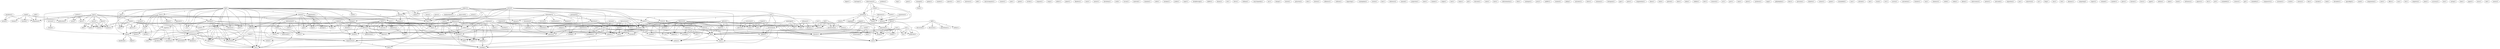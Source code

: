 digraph G {
  hilger [ label="hilger(1)" ];
  barringer [ label="barringer(1)" ];
  map [ label="map(6)" ];
  volume [ label="volume(1)" ];
  tutorial [ label="tutorial(1)" ];
  article [ label="article(2)" ];
  publication [ label="publication(1)" ];
  companion [ label="companion(3)" ];
  want [ label="want(2)" ];
  problem [ label="problem(1)" ];
  trig [ label="trig(1)" ];
  gene [ label="gene(1)" ];
  faq [ label="faq(5)" ];
  paperback [ label="paperback(1)" ];
  star [ label="star(2)" ];
  math [ label="math(1)" ];
  unit [ label="unit(1)" ];
  section [ label="section(2)" ];
  parallax [ label="parallax(2)" ];
  parsecs [ label="parsecs(1)" ];
  format [ label="format(2)" ];
  gov [ label="gov(2)" ];
  part [ label="part(1)" ];
  arc [ label="arc(3)" ];
  name [ label="name(1)" ];
  convert [ label="convert(1)" ];
  nasa [ label="nasa(4)" ];
  space [ label="space(4)" ];
  catalog [ label="catalog(2)" ];
  coordinates [ label="coordinates(1)" ];
  scale [ label="scale(1)" ];
  convert [ label="convert(2)" ];
  trignometry [ label="trignometry(3)" ];
  formula [ label="formula(2)" ];
  distance [ label="distance(2)" ];
  purpose [ label="purpose(1)" ];
  net [ label="net(1)" ];
  sphere [ label="sphere(1)" ];
  ra [ label="ra(1)" ];
  declination [ label="declination(2)" ];
  see [ label="see(1)" ];
  pub [ label="pub(1)" ];
  example [ label="example(2)" ];
  front [ label="front(1)" ];
  cm [ label="cm(3)" ];
  site [ label="site(1)" ];
  alluvium [ label="alluvium(1)" ];
  crater [ label="crater(4)" ];
  rock [ label="rock(1)" ];
  asteroid [ label="asteroid(2)" ];
  galaxy [ label="galaxy(1)" ];
  hierarchical [ label="hierarchical(1)" ];
  body [ label="body(8)" ];
  tree [ label="tree(1)" ];
  number [ label="number(1)" ];
  observatory [ label="observatory(3)" ];
  book [ label="book(2)" ];
  contains [ label="contains(4)" ];
  work [ label="work(1)" ];
  motion [ label="motion(1)" ];
  obtain [ label="obtain(1)" ];
  generate [ label="generate(1)" ];
  specifies [ label="specifies(1)" ];
  ascension [ label="ascension(1)" ];
  database [ label="database(1)" ];
  speech [ label="speech(1)" ];
  hierarchical [ label="hierarchical(1)" ];
  ntis [ label="ntis(1)" ];
  lawrence [ label="lawrence(1)" ];
  add [ label="add(1)" ];
  microcomputer [ label="microcomputer(1)" ];
  cambridge [ label="cambridge(3)" ];
  rd [ label="rd(1)" ];
  ed [ label="ed(3)" ];
  update [ label="update(1)" ];
  counter [ label="counter(1)" ];
  yale [ label="yale(1)" ];
  guide [ label="guide(1)" ];
  orville [ label="orville(1)" ];
  target [ label="target(2)" ];
  density [ label="density(2)" ];
  compute [ label="compute(1)" ];
  simulation [ label="simulation(3)" ];
  method [ label="method(1)" ];
  evaluation [ label="evaluation(1)" ];
  particle [ label="particle(2)" ];
  usgs [ label="usgs(1)" ];
  send [ label="send(2)" ];
  quote [ label="quote(2)" ];
  price [ label="price(2)" ];
  way [ label="way(2)" ];
  pick [ label="pick(1)" ];
  know [ label="know(1)" ];
  cared [ label="cared(1)" ];
  check [ label="check(1)" ];
  comp [ label="comp(1)" ];
  miller [ label="miller(1)" ];
  greengard [ label="greengard(2)" ];
  algorithm [ label="algorithm(3)" ];
  correction [ label="correction(2)" ];
  surface [ label="surface(1)" ];
  planet [ label="planet(1)" ];
  flandern [ label="flandern(1)" ];
  usno [ label="usno(1)" ];
  nature [ label="nature(1)" ];
  hiroshima [ label="hiroshima(1)" ];
  pasadena [ label="pasadena(2)" ];
  diameter [ label="diameter(6)" ];
  velocity [ label="velocity(2)" ];
  gravity [ label="gravity(2)" ];
  impact [ label="impact(2)" ];
  factor [ label="factor(3)" ];
  impacts [ label="impacts(1)" ];
  scaling [ label="scaling(2)" ];
  km [ label="km(5)" ];
  year [ label="year(1)" ];
  subject [ label="subject(2)" ];
  bombardment [ label="bombardment(1)" ];
  experience [ label="experience(1)" ];
  layman [ label="layman(1)" ];
  earth [ label="earth(11)" ];
  comet [ label="comet(1)" ];
  shoemaker [ label="shoemaker(3)" ];
  proposes [ label="proposes(1)" ];
  overview [ label="overview(1)" ];
  examination [ label="examination(1)" ];
  york [ label="york(1)" ];
  calif [ label="calif(1)" ];
  tucson [ label="tucson(1)" ];
  ephemeris [ label="ephemeris(1)" ];
  software [ label="software(7)" ];
  capacity [ label="capacity(1)" ];
  replace [ label="replace(2)" ];
  system [ label="system(2)" ];
  came [ label="came(1)" ];
  satellite [ label="satellite(2)" ];
  tracking [ label="tracking(1)" ];
  material [ label="material(1)" ];
  examine [ label="examine(1)" ];
  orbit [ label="orbit(1)" ];
  hockney [ label="hockney(1)" ];
  probe [ label="probe(1)" ];
  inc [ label="inc(2)" ];
  introduction [ label="introduction(2)" ];
  covers [ label="covers(1)" ];
  roger [ label="roger(1)" ];
  program [ label="program(4)" ];
  point [ label="point(1)" ];
  code [ label="code(4)" ];
  coastline [ label="coastline(1)" ];
  source [ label="source(3)" ];
  order [ label="order(2)" ];
  breakthrough [ label="breakthrough(1)" ];
  duffett [ label="duffett(1)" ];
  binney [ label="binney(1)" ];
  set [ label="set(1)" ];
  eugene [ label="eugene(1)" ];
  money [ label="money(1)" ];
  proof [ label="proof(1)" ];
  license [ label="license(2)" ];
  drive [ label="drive(1)" ];
  willman [ label="willman(1)" ];
  week [ label="week(2)" ];
  time [ label="time(1)" ];
  turnaround [ label="turnaround(1)" ];
  co [ label="co(1)" ];
  encyclopaedia [ label="encyclopaedia(1)" ];
  press [ label="press(9)" ];
  pioneer [ label="pioneer(1)" ];
  field [ label="field(3)" ];
  find [ label="find(2)" ];
  sec [ label="sec(1)" ];
  crossing [ label="crossing(1)" ];
  unc [ label="unc(1)" ];
  tell [ label="tell(2)" ];
  bell [ label="bell(7)" ];
  library [ label="library(1)" ];
  astronomy [ label="astronomy(8)" ];
  design [ label="design(1)" ];
  fits [ label="fits(2)" ];
  read [ label="read(2)" ];
  ppm [ label="ppm(1)" ];
  package [ label="package(1)" ];
  astro [ label="astro(1)" ];
  use [ label="use(1)" ];
  write [ label="write(1)" ];
  image [ label="image(1)" ];
  taff [ label="taff(2)" ];
  discussion [ label="discussion(1)" ];
  discusses [ label="discusses(1)" ];
  practitioner [ label="practitioner(1)" ];
  stellar [ label="stellar(1)" ];
  bristol [ label="bristol(1)" ];
  princeton [ label="princeton(2)" ];
  edu [ label="edu(1)" ];
  gehrels [ label="gehrels(1)" ];
  probability [ label="probability(1)" ];
  energy [ label="energy(3)" ];
  history [ label="history(1)" ];
  worth [ label="worth(1)" ];
  influence [ label="influence(1)" ];
  collision [ label="collision(1)" ];
  snyder [ label="snyder(2)" ];
  center [ label="center(3)" ];
  impacting [ label="impacting(1)" ];
  cunningham [ label="cunningham(1)" ];
  reston [ label="reston(1)" ];
  period [ label="period(1)" ];
  minute [ label="minute(1)" ];
  unix [ label="unix(3)" ];
  ephmeris [ label="ephmeris(2)" ];
  sky [ label="sky(3)" ];
  box [ label="box(1)" ];
  reference [ label="reference(2)" ];
  collapse [ label="collapse(1)" ];
  created [ label="created(1)" ];
  manual [ label="manual(1)" ];
  projection [ label="projection(1)" ];
  bate [ label="bate(1)" ];
  stanley [ label="stanley(1)" ];
  willmann [ label="willmann(5)" ];
  origin [ label="origin(1)" ];
  detail [ label="detail(1)" ];
  mapping [ label="mapping(2)" ];
  test [ label="test(2)" ];
  text [ label="text(1)" ];
  today [ label="today(1)" ];
  pb [ label="pb(2)" ];
  discount [ label="discount(1)" ];
  suite [ label="suite(1)" ];
  byte [ label="byte(1)" ];
  determination [ label="determination(1)" ];
  flight [ label="flight(3)" ];
  handbook [ label="handbook(3)" ];
  university [ label="university(3)" ];
  title [ label="title(1)" ];
  understand [ label="understand(1)" ];
  unix [ label="unix(1)" ];
  catalogue [ label="catalogue(1)" ];
  domain [ label="domain(1)" ];
  jerry [ label="jerry(1)" ];
  information [ label="information(3)" ];
  order [ label="order(2)" ];
  works [ label="works(2)" ];
  moffett [ label="moffett(1)" ];
  woolard [ label="woolard(1)" ];
  ephemeris [ label="ephemeris(3)" ];
  planetarium [ label="planetarium(1)" ];
  includes [ label="includes(4)" ];
  computer [ label="computer(5)" ];
  philip [ label="philip(1)" ];
  calculator [ label="calculator(1)" ];
  latter [ label="latter(1)" ];
  summary [ label="summary(1)" ];
  laboratory [ label="laboratory(2)" ];
  bretagnon [ label="bretagnon(1)" ];
  spacecraft [ label="spacecraft(2)" ];
  gpo [ label="gpo(1)" ];
  peter [ label="peter(1)" ];
  compendium [ label="compendium(1)" ];
  demo [ label="demo(1)" ];
  desk [ label="desk(1)" ];
  plotted [ label="plotted(1)" ];
  date [ label="date(1)" ];
  propulsion [ label="propulsion(2)" ];
  helin [ label="helin(1)" ];
  delta [ label="delta(3)" ];
  equivalent [ label="equivalent(1)" ];
  projectile [ label="projectile(2)" ];
  rokhlin [ label="rokhlin(1)" ];
  journal [ label="journal(2)" ];
  hdv [ label="hdv(2)" ];
  research [ label="research(1)" ];
  oct [ label="oct(1)" ];
  govt [ label="govt(1)" ];
  siam [ label="siam(1)" ];
  pluto [ label="pluto(1)" ];
  synthesis [ label="synthesis(1)" ];
  supp [ label="supp(1)" ];
  kt [ label="kt(2)" ];
  pi [ label="pi(1)" ];
  philadelphia [ label="philadelphia(1)" ];
  bbss [ label="bbss(1)" ];
  report [ label="report(3)" ];
  precision [ label="precision(1)" ];
  diskette [ label="diskette(1)" ];
  contact [ label="contact(1)" ];
  genie [ label="genie(1)" ];
  broomfield [ label="broomfield(1)" ];
  jangle [ label="jangle(2)" ];
  sun [ label="sun(1)" ];
  attitude [ label="attitude(1)" ];
  series [ label="series(2)" ];
  mb [ label="mb(1)" ];
  track [ label="track(1)" ];
  rev [ label="rev(1)" ];
  survey [ label="survey(1)" ];
  leech [ label="leech(2)" ];
  calculation [ label="calculation(1)" ];
  frontier [ label="frontier(1)" ];
  service [ label="service(2)" ];
  charge [ label="charge(1)" ];
  van [ label="van(1)" ];
  clemence [ label="clemence(1)" ];
  wolfe [ label="wolfe(1)" ];
  reddy [ label="reddy(1)" ];
  album [ label="album(1)" ];
  interscience [ label="interscience(1)" ];
  meteor [ label="meteor(1)" ];
  newcomb [ label="newcomb(1)" ];
  exposition [ label="exposition(1)" ];
  jon [ label="jon(1)" ];
  minovitch [ label="minovitch(2)" ];
  dover [ label="dover(2)" ];
  lunar [ label="lunar(1)" ];
  hold [ label="hold(1)" ];
  tnt [ label="tnt(2)" ];
  bomb [ label="bomb(1)" ];
  ny [ label="ny(1)" ];
  feng [ label="feng(1)" ];
  mit [ label="mit(2)" ];
  rms [ label="rms(1)" ];
  vol [ label="vol(2)" ];
  almanac [ label="almanac(1)" ];
  computing [ label="computing(2)" ];
  expect [ label="expect(1)" ];
  voxland [ label="voxland(1)" ];
  mueller [ label="mueller(1)" ];
  gives [ label="gives(1)" ];
  bureau [ label="bureau(1)" ];
  force [ label="force(1)" ];
  appel [ label="appel(1)" ];
  edition [ label="edition(1)" ];
  ailab [ label="ailab(1)" ];
  back [ label="back(1)" ];
  brittanica [ label="brittanica(1)" ];
  galactic [ label="galactic(1)" ];
  dec [ label="dec(1)" ];
  jet [ label="jet(2)" ];
  availability [ label="availability(1)" ];
  science [ label="science(1)" ];
  jpl [ label="jpl(1)" ];
  suitability [ label="suitability(1)" ];
  compuserve [ label="compuserve(1)" ];
  customer [ label="customer(1)" ];
  world [ label="world(1)" ];
  century [ label="century(1)" ];
  ibm [ label="ibm(1)" ];
  include [ label="include(1)" ];
  look [ label="look(1)" ];
  december [ label="december(1)" ];
  spaceflight [ label="spaceflight(1)" ];
  mind [ label="mind(1)" ];
  computation [ label="computation(1)" ];
  note [ label="note(1)" ];
  office [ label="office(1)" ];
  usa [ label="usa(1)" ];
  list [ label="list(1)" ];
  simplicity [ label="simplicity(1)" ];
  john [ label="john(2)" ];
  accuracy [ label="accuracy(1)" ];
  hut [ label="hut(1)" ];
  cartog [ label="cartog(1)" ];
  isbn [ label="isbn(1)" ];
  paper [ label="paper(2)" ];
  mica [ label="mica(1)" ];
  call [ label="call(1)" ];
  meeus [ label="meeus(2)" ];
  map -> volume [ label="1" ];
  map -> tutorial [ label="2" ];
  map -> article [ label="1" ];
  map -> publication [ label="2" ];
  map -> companion [ label="1" ];
  map -> want [ label="1" ];
  faq -> paperback [ label="1" ];
  faq -> star [ label="2" ];
  faq -> math [ label="1" ];
  faq -> unit [ label="1" ];
  faq -> section [ label="3" ];
  faq -> parallax [ label="1" ];
  faq -> parsecs [ label="2" ];
  faq -> format [ label="1" ];
  faq -> gov [ label="2" ];
  faq -> part [ label="1" ];
  faq -> arc [ label="2" ];
  faq -> name [ label="1" ];
  faq -> convert [ label="2" ];
  faq -> nasa [ label="2" ];
  faq -> space [ label="1" ];
  faq -> catalog [ label="2" ];
  faq -> coordinates [ label="1" ];
  faq -> scale [ label="1" ];
  faq -> convert [ label="2" ];
  faq -> trignometry [ label="1" ];
  faq -> formula [ label="1" ];
  faq -> distance [ label="1" ];
  faq -> purpose [ label="2" ];
  faq -> net [ label="1" ];
  faq -> sphere [ label="1" ];
  faq -> ra [ label="1" ];
  faq -> declination [ label="1" ];
  faq -> see [ label="1" ];
  faq -> pub [ label="2" ];
  example -> front [ label="1" ];
  cm -> site [ label="2" ];
  cm -> alluvium [ label="2" ];
  cm -> crater [ label="2" ];
  cm -> rock [ label="2" ];
  cm -> asteroid [ label="1" ];
  hierarchical -> body [ label="2" ];
  hierarchical -> tree [ label="1" ];
  observatory -> book [ label="1" ];
  observatory -> contains [ label="1" ];
  observatory -> work [ label="1" ];
  observatory -> motion [ label="1" ];
  star -> parallax [ label="1" ];
  star -> gov [ label="1" ];
  star -> obtain [ label="1" ];
  star -> arc [ label="1" ];
  star -> generate [ label="1" ];
  star -> nasa [ label="1" ];
  star -> coordinates [ label="1" ];
  star -> specifies [ label="1" ];
  star -> ascension [ label="1" ];
  star -> database [ label="1" ];
  star -> declination [ label="1" ];
  hierarchical -> body [ label="2" ];
  hierarchical -> tree [ label="1" ];
  cambridge -> rd [ label="1" ];
  cambridge -> ed [ label="1" ];
  cambridge -> trignometry [ label="1" ];
  cambridge -> update [ label="1" ];
  target -> site [ label="1" ];
  target -> alluvium [ label="1" ];
  target -> rock [ label="1" ];
  target -> body [ label="1" ];
  target -> density [ label="1" ];
  simulation -> method [ label="1" ];
  simulation -> evaluation [ label="1" ];
  simulation -> body [ label="1" ];
  simulation -> tree [ label="1" ];
  simulation -> particle [ label="1" ];
  usgs -> publication [ label="2" ];
  usgs -> send [ label="1" ];
  usgs -> quote [ label="1" ];
  usgs -> companion [ label="1" ];
  usgs -> price [ label="1" ];
  usgs -> way [ label="1" ];
  usgs -> want [ label="1" ];
  usgs -> pick [ label="1" ];
  usgs -> know [ label="2" ];
  usgs -> cared [ label="2" ];
  usgs -> check [ label="1" ];
  greengard -> algorithm [ label="1" ];
  greengard -> evaluation [ label="1" ];
  correction -> site [ label="1" ];
  correction -> alluvium [ label="1" ];
  correction -> rock [ label="1" ];
  correction -> body [ label="1" ];
  correction -> density [ label="1" ];
  correction -> surface [ label="1" ];
  pasadena -> article [ label="1" ];
  pasadena -> companion [ label="1" ];
  diameter -> velocity [ label="1" ];
  diameter -> gravity [ label="1" ];
  diameter -> impact [ label="1" ];
  diameter -> body [ label="1" ];
  diameter -> factor [ label="1" ];
  diameter -> impacts [ label="1" ];
  diameter -> scaling [ label="1" ];
  diameter -> km [ label="2" ];
  diameter -> year [ label="1" ];
  diameter -> density [ label="1" ];
  diameter -> surface [ label="1" ];
  subject -> bombardment [ label="1" ];
  subject -> experience [ label="1" ];
  subject -> layman [ label="1" ];
  subject -> name [ label="1" ];
  subject -> space [ label="1" ];
  subject -> earth [ label="1" ];
  subject -> comet [ label="1" ];
  subject -> net [ label="1" ];
  shoemaker -> layman [ label="1" ];
  shoemaker -> proposes [ label="1" ];
  shoemaker -> crater [ label="1" ];
  shoemaker -> earth [ label="1" ];
  shoemaker -> formula [ label="1" ];
  shoemaker -> comet [ label="1" ];
  shoemaker -> overview [ label="1" ];
  shoemaker -> examination [ label="1" ];
  calif -> companion [ label="1" ];
  ephemeris -> software [ label="1" ];
  ephemeris -> capacity [ label="1" ];
  ephemeris -> replace [ label="1" ];
  ephemeris -> system [ label="2" ];
  ephemeris -> came [ label="1" ];
  ephemeris -> satellite [ label="1" ];
  ephemeris -> tracking [ label="1" ];
  inc -> experience [ label="1" ];
  inc -> introduction [ label="1" ];
  inc -> asteroid [ label="1" ];
  inc -> covers [ label="1" ];
  program -> point [ label="1" ];
  program -> code [ label="1" ];
  program -> software [ label="1" ];
  program -> body [ label="1" ];
  program -> capacity [ label="1" ];
  program -> coastline [ label="1" ];
  program -> tree [ label="1" ];
  program -> system [ label="1" ];
  program -> source [ label="1" ];
  program -> came [ label="1" ];
  section -> parsecs [ label="1" ];
  section -> gov [ label="1" ];
  section -> arc [ label="1" ];
  section -> nasa [ label="1" ];
  section -> scale [ label="1" ];
  section -> pub [ label="1" ];
  send -> gov [ label="1" ];
  send -> eugene [ label="1" ];
  send -> code [ label="1" ];
  send -> nasa [ label="1" ];
  send -> money [ label="1" ];
  send -> pick [ label="1" ];
  send -> proof [ label="1" ];
  send -> license [ label="1" ];
  send -> source [ label="1" ];
  send -> check [ label="1" ];
  parallax -> part [ label="1" ];
  parallax -> convert [ label="1" ];
  parallax -> scale [ label="1" ];
  parallax -> convert [ label="1" ];
  parallax -> trignometry [ label="1" ];
  parallax -> formula [ label="1" ];
  parallax -> distance [ label="1" ];
  parallax -> sphere [ label="1" ];
  parallax -> ra [ label="1" ];
  parallax -> see [ label="1" ];
  week -> time [ label="1" ];
  week -> turnaround [ label="1" ];
  week -> co [ label="1" ];
  press -> evaluation [ label="1" ];
  press -> name [ label="1" ];
  press -> code [ label="1" ];
  press -> ed [ label="1" ];
  press -> space [ label="1" ];
  press -> trignometry [ label="1" ];
  press -> body [ label="1" ];
  press -> net [ label="1" ];
  press -> pioneer [ label="1" ];
  press -> update [ label="1" ];
  press -> field [ label="1" ];
  press -> find [ label="1" ];
  press -> particle [ label="1" ];
  velocity -> sec [ label="1" ];
  velocity -> crossing [ label="1" ];
  velocity -> km [ label="1" ];
  velocity -> density [ label="1" ];
  quote -> money [ label="1" ];
  quote -> pick [ label="1" ];
  quote -> tell [ label="1" ];
  quote -> check [ label="1" ];
  bell -> ed [ label="3" ];
  bell -> introduction [ label="1" ];
  bell -> library [ label="1" ];
  bell -> astronomy [ label="1" ];
  bell -> asteroid [ label="1" ];
  bell -> covers [ label="1" ];
  format -> fits [ label="1" ];
  format -> read [ label="1" ];
  format -> ppm [ label="1" ];
  format -> software [ label="1" ];
  format -> package [ label="1" ];
  format -> astro [ label="1" ];
  format -> use [ label="1" ];
  format -> write [ label="1" ];
  format -> see [ label="2" ];
  format -> image [ label="1" ];
  taff -> discussion [ label="1" ];
  taff -> discusses [ label="1" ];
  taff -> body [ label="1" ];
  taff -> practitioner [ label="1" ];
  taff -> stellar [ label="1" ];
  gehrels -> ed [ label="1" ];
  gehrels -> impact [ label="1" ];
  gehrels -> use [ label="1" ];
  gehrels -> impacts [ label="1" ];
  gehrels -> scaling [ label="1" ];
  gehrels -> probability [ label="1" ];
  gehrels -> km [ label="1" ];
  gehrels -> year [ label="1" ];
  gehrels -> energy [ label="1" ];
  algorithm -> code [ label="1" ];
  algorithm -> body [ label="1" ];
  algorithm -> pioneer [ label="1" ];
  algorithm -> field [ label="1" ];
  algorithm -> particle [ label="1" ];
  book -> contains [ label="1" ];
  book -> worth [ label="1" ];
  book -> work [ label="1" ];
  book -> motion [ label="1" ];
  snyder -> companion [ label="1" ];
  snyder -> want [ label="1" ];
  snyder -> know [ label="1" ];
  snyder -> cared [ label="1" ];
  center -> eugene [ label="1" ];
  center -> code [ label="1" ];
  center -> nasa [ label="1" ];
  center -> way [ label="2" ];
  center -> proof [ label="1" ];
  center -> license [ label="1" ];
  center -> source [ label="1" ];
  arc -> period [ label="1" ];
  arc -> nasa [ label="1" ];
  arc -> minute [ label="1" ];
  unix -> code [ label="2" ];
  unix -> software [ label="2" ];
  unix -> capacity [ label="2" ];
  unix -> license [ label="1" ];
  unix -> system [ label="2" ];
  unix -> source [ label="2" ];
  unix -> came [ label="2" ];
  unix -> ephmeris [ label="1" ];
  unix -> sky [ label="1" ];
  crater -> rock [ label="1" ];
  crater -> gravity [ label="1" ];
  crater -> body [ label="2" ];
  crater -> factor [ label="2" ];
  crater -> collapse [ label="1" ];
  crater -> created [ label="1" ];
  crater -> km [ label="3" ];
  crater -> surface [ label="1" ];
  willmann -> ed [ label="3" ];
  willmann -> library [ label="1" ];
  willmann -> astronomy [ label="1" ];
  fits -> ppm [ label="2" ];
  fits -> package [ label="2" ];
  fits -> use [ label="2" ];
  fits -> image [ label="2" ];
  contains -> earth [ label="1" ];
  contains -> detail [ label="1" ];
  contains -> mapping [ label="1" ];
  contains -> work [ label="1" ];
  contains -> motion [ label="1" ];
  contains -> test [ label="1" ];
  code -> nasa [ label="1" ];
  code -> license [ label="2" ];
  code -> pioneer [ label="1" ];
  code -> field [ label="1" ];
  convert -> coordinates [ label="2" ];
  convert -> scale [ label="2" ];
  convert -> trignometry [ label="2" ];
  convert -> sphere [ label="2" ];
  convert -> declination [ label="2" ];
  convert -> see [ label="2" ];
  nasa -> flight [ label="1" ];
  nasa -> handbook [ label="1" ];
  nasa -> university [ label="1" ];
  space -> catalog [ label="1" ];
  space -> purpose [ label="1" ];
  space -> net [ label="2" ];
  space -> pub [ label="1" ];
  read -> understand [ label="1" ];
  read -> astro [ label="1" ];
  read -> write [ label="1" ];
  read -> see [ label="1" ];
  unix -> software [ label="2" ];
  unix -> capacity [ label="2" ];
  unix -> license [ label="1" ];
  unix -> system [ label="2" ];
  unix -> source [ label="2" ];
  unix -> came [ label="2" ];
  unix -> ephmeris [ label="1" ];
  unix -> sky [ label="1" ];
  catalog -> software [ label="1" ];
  catalog -> domain [ label="1" ];
  catalog -> pub [ label="1" ];
  information -> way [ label="1" ];
  information -> software [ label="1" ];
  information -> order [ label="1" ];
  information -> astro [ label="1" ];
  information -> write [ label="1" ];
  information -> see [ label="1" ];
  coordinates -> scale [ label="1" ];
  coordinates -> trignometry [ label="1" ];
  coordinates -> works [ label="1" ];
  coordinates -> specifies [ label="2" ];
  coordinates -> sphere [ label="1" ];
  coordinates -> ascension [ label="2" ];
  coordinates -> database [ label="2" ];
  coordinates -> declination [ label="2" ];
  coordinates -> see [ label="1" ];
  price -> money [ label="1" ];
  price -> pick [ label="1" ];
  price -> tell [ label="1" ];
  price -> check [ label="1" ];
  way -> co [ label="1" ];
  software -> astro [ label="1" ];
  software -> capacity [ label="1" ];
  software -> ephemeris [ label="1" ];
  software -> planetarium [ label="1" ];
  software -> system [ label="1" ];
  software -> satellite [ label="1" ];
  software -> write [ label="1" ];
  software -> includes [ label="1" ];
  software -> tracking [ label="1" ];
  software -> see [ label="1" ];
  computer -> body [ label="1" ];
  computer -> replace [ label="1" ];
  computer -> particle [ label="1" ];
  laboratory -> work [ label="1" ];
  laboratory -> motion [ label="1" ];
  spacecraft -> net [ label="1" ];
  want -> replace [ label="1" ];
  propulsion -> work [ label="1" ];
  propulsion -> motion [ label="1" ];
  earth -> body [ label="1" ];
  earth -> formula [ label="1" ];
  earth -> factor [ label="2" ];
  earth -> collapse [ label="1" ];
  earth -> crossing [ label="3" ];
  earth -> km [ label="3" ];
  earth -> test [ label="2" ];
  earth -> surface [ label="1" ];
  delta -> equivalent [ label="2" ];
  delta -> projectile [ label="2" ];
  delta -> asteroid [ label="1" ];
  delta -> density [ label="2" ];
  delta -> energy [ label="2" ];
  convert -> trignometry [ label="2" ];
  convert -> sphere [ label="2" ];
  convert -> declination [ label="2" ];
  convert -> see [ label="2" ];
  journal -> body [ label="1" ];
  journal -> tree [ label="1" ];
  journal -> particle [ label="1" ];
  trignometry -> find [ label="1" ];
  body -> works [ label="1" ];
  body -> pioneer [ label="1" ];
  body -> field [ label="1" ];
  body -> created [ label="1" ];
  body -> km [ label="1" ];
  body -> particle [ label="1" ];
  formula -> sphere [ label="1" ];
  formula -> declination [ label="1" ];
  formula -> see [ label="1" ];
  use -> replace [ label="1" ];
  use -> impacts [ label="1" ];
  use -> scaling [ label="1" ];
  use -> probability [ label="1" ];
  use -> km [ label="1" ];
  use -> year [ label="1" ];
  use -> energy [ label="1" ];
  use -> see [ label="1" ];
  kt -> projectile [ label="1" ];
  kt -> pi [ label="1" ];
  kt -> km [ label="1" ];
  kt -> test [ label="1" ];
  kt -> density [ label="1" ];
  kt -> energy [ label="1" ];
  factor -> km [ label="1" ];
  factor -> density [ label="1" ];
  factor -> surface [ label="1" ];
  report -> pioneer [ label="1" ];
  report -> field [ label="1" ];
  jangle -> equivalent [ label="1" ];
  jangle -> km [ label="1" ];
  jangle -> test [ label="1" ];
  jangle -> density [ label="1" ];
  ephemeris -> replace [ label="1" ];
  ephemeris -> system [ label="2" ];
  ephemeris -> came [ label="1" ];
  ephemeris -> satellite [ label="1" ];
  ephemeris -> tracking [ label="1" ];
  series -> net [ label="1" ];
  system -> came [ label="1" ];
  system -> satellite [ label="1" ];
  system -> tracking [ label="1" ];
  leech -> net [ label="1" ];
  service -> charge [ label="1" ];
  service -> check [ label="1" ];
  dover -> net [ label="1" ];
  lunar -> hold [ label="1" ];
  lunar -> university [ label="1" ];
  tnt -> projectile [ label="1" ];
  tnt -> pi [ label="1" ];
  tnt -> km [ label="1" ];
  tnt -> test [ label="1" ];
  tnt -> bomb [ label="1" ];
  tnt -> density [ label="1" ];
  tnt -> energy [ label="2" ];
  satellite -> tracking [ label="1" ];
  equivalent -> test [ label="1" ];
  equivalent -> bomb [ label="1" ];
  equivalent -> density [ label="1" ];
  equivalent -> energy [ label="1" ];
  mit -> pioneer [ label="1" ];
  mit -> field [ label="1" ];
  mit -> particle [ label="1" ];
  astronomy -> update [ label="1" ];
  astronomy -> includes [ label="1" ];
  astronomy -> tracking [ label="1" ];
  ephmeris -> sky [ label="1" ];
  scaling -> hold [ label="1" ];
  includes -> tracking [ label="1" ];
  asteroid -> km [ label="1" ];
  asteroid -> year [ label="1" ];
  asteroid -> energy [ label="1" ];
  km -> year [ label="1" ];
  km -> test [ label="1" ];
  km -> surface [ label="1" ];
  declination -> see [ label="1" ];
}
